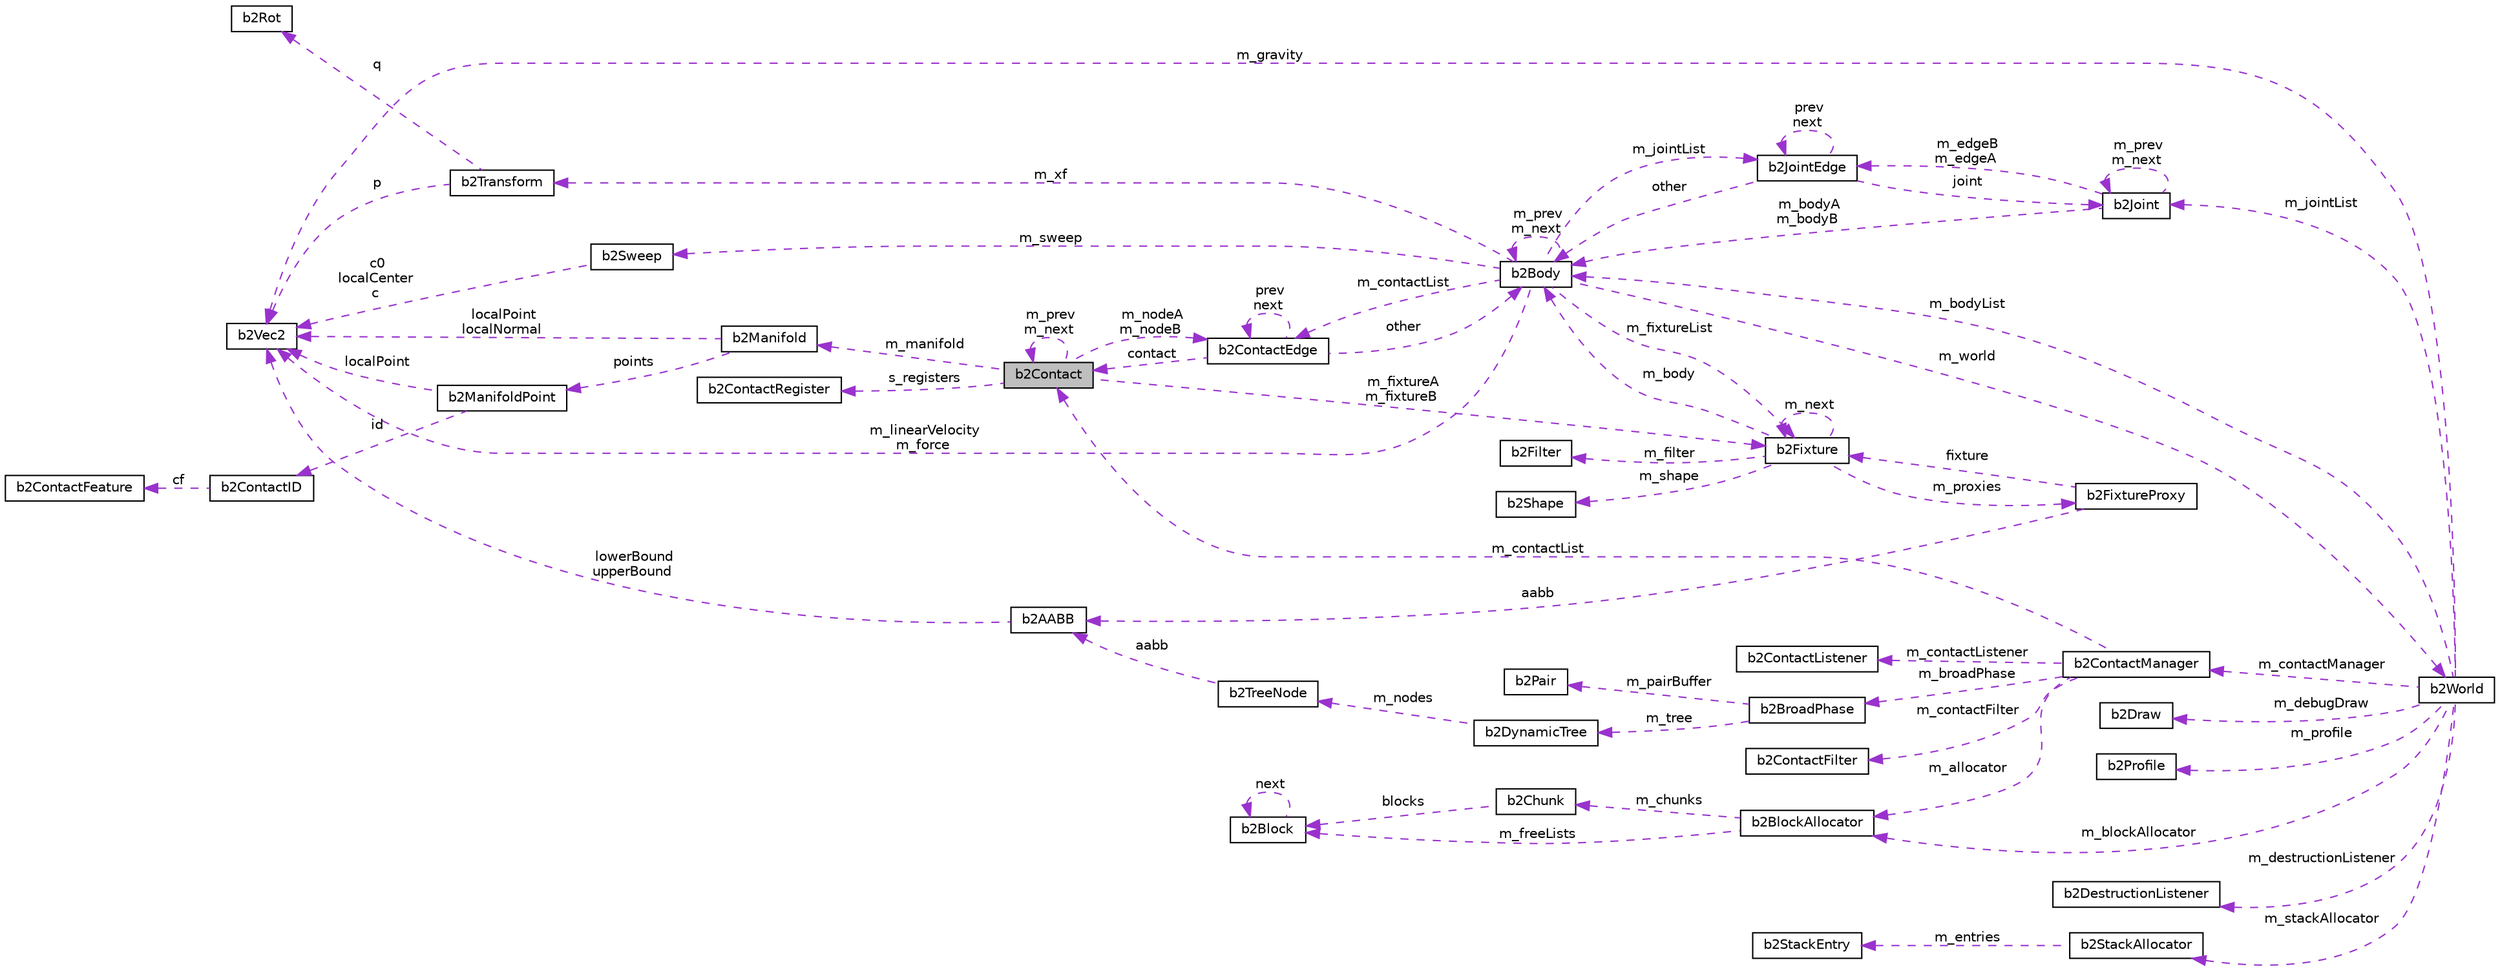 digraph "b2Contact"
{
  edge [fontname="Helvetica",fontsize="10",labelfontname="Helvetica",labelfontsize="10"];
  node [fontname="Helvetica",fontsize="10",shape=record];
  rankdir="LR";
  Node8 [label="b2Contact",height=0.2,width=0.4,color="black", fillcolor="grey75", style="filled", fontcolor="black"];
  Node9 -> Node8 [dir="back",color="darkorchid3",fontsize="10",style="dashed",label=" s_registers" ,fontname="Helvetica"];
  Node9 [label="b2ContactRegister",height=0.2,width=0.4,color="black", fillcolor="white", style="filled",URL="$structb2ContactRegister.html"];
  Node8 -> Node8 [dir="back",color="darkorchid3",fontsize="10",style="dashed",label=" m_prev\nm_next" ,fontname="Helvetica"];
  Node10 -> Node8 [dir="back",color="darkorchid3",fontsize="10",style="dashed",label=" m_manifold" ,fontname="Helvetica"];
  Node10 [label="b2Manifold",height=0.2,width=0.4,color="black", fillcolor="white", style="filled",URL="$structb2Manifold.html"];
  Node11 -> Node10 [dir="back",color="darkorchid3",fontsize="10",style="dashed",label=" localPoint\nlocalNormal" ,fontname="Helvetica"];
  Node11 [label="b2Vec2",height=0.2,width=0.4,color="black", fillcolor="white", style="filled",URL="$structb2Vec2.html",tooltip="A 2D column vector. "];
  Node12 -> Node10 [dir="back",color="darkorchid3",fontsize="10",style="dashed",label=" points" ,fontname="Helvetica"];
  Node12 [label="b2ManifoldPoint",height=0.2,width=0.4,color="black", fillcolor="white", style="filled",URL="$structb2ManifoldPoint.html"];
  Node11 -> Node12 [dir="back",color="darkorchid3",fontsize="10",style="dashed",label=" localPoint" ,fontname="Helvetica"];
  Node13 -> Node12 [dir="back",color="darkorchid3",fontsize="10",style="dashed",label=" id" ,fontname="Helvetica"];
  Node13 [label="b2ContactID",height=0.2,width=0.4,color="black", fillcolor="white", style="filled",URL="$unionb2ContactID.html",tooltip="Contact ids to facilitate warm starting. "];
  Node14 -> Node13 [dir="back",color="darkorchid3",fontsize="10",style="dashed",label=" cf" ,fontname="Helvetica"];
  Node14 [label="b2ContactFeature",height=0.2,width=0.4,color="black", fillcolor="white", style="filled",URL="$structb2ContactFeature.html"];
  Node15 -> Node8 [dir="back",color="darkorchid3",fontsize="10",style="dashed",label=" m_fixtureA\nm_fixtureB" ,fontname="Helvetica"];
  Node15 [label="b2Fixture",height=0.2,width=0.4,color="black", fillcolor="white", style="filled",URL="$classb2Fixture.html"];
  Node16 -> Node15 [dir="back",color="darkorchid3",fontsize="10",style="dashed",label=" m_body" ,fontname="Helvetica"];
  Node16 [label="b2Body",height=0.2,width=0.4,color="black", fillcolor="white", style="filled",URL="$classb2Body.html",tooltip="A rigid body. These are created via b2World::CreateBody. "];
  Node16 -> Node16 [dir="back",color="darkorchid3",fontsize="10",style="dashed",label=" m_prev\nm_next" ,fontname="Helvetica"];
  Node17 -> Node16 [dir="back",color="darkorchid3",fontsize="10",style="dashed",label=" m_jointList" ,fontname="Helvetica"];
  Node17 [label="b2JointEdge",height=0.2,width=0.4,color="black", fillcolor="white", style="filled",URL="$structb2JointEdge.html"];
  Node16 -> Node17 [dir="back",color="darkorchid3",fontsize="10",style="dashed",label=" other" ,fontname="Helvetica"];
  Node17 -> Node17 [dir="back",color="darkorchid3",fontsize="10",style="dashed",label=" prev\nnext" ,fontname="Helvetica"];
  Node18 -> Node17 [dir="back",color="darkorchid3",fontsize="10",style="dashed",label=" joint" ,fontname="Helvetica"];
  Node18 [label="b2Joint",height=0.2,width=0.4,color="black", fillcolor="white", style="filled",URL="$classb2Joint.html"];
  Node16 -> Node18 [dir="back",color="darkorchid3",fontsize="10",style="dashed",label=" m_bodyA\nm_bodyB" ,fontname="Helvetica"];
  Node17 -> Node18 [dir="back",color="darkorchid3",fontsize="10",style="dashed",label=" m_edgeB\nm_edgeA" ,fontname="Helvetica"];
  Node18 -> Node18 [dir="back",color="darkorchid3",fontsize="10",style="dashed",label=" m_prev\nm_next" ,fontname="Helvetica"];
  Node11 -> Node16 [dir="back",color="darkorchid3",fontsize="10",style="dashed",label=" m_linearVelocity\nm_force" ,fontname="Helvetica"];
  Node19 -> Node16 [dir="back",color="darkorchid3",fontsize="10",style="dashed",label=" m_sweep" ,fontname="Helvetica"];
  Node19 [label="b2Sweep",height=0.2,width=0.4,color="black", fillcolor="white", style="filled",URL="$structb2Sweep.html"];
  Node11 -> Node19 [dir="back",color="darkorchid3",fontsize="10",style="dashed",label=" c0\nlocalCenter\nc" ,fontname="Helvetica"];
  Node20 -> Node16 [dir="back",color="darkorchid3",fontsize="10",style="dashed",label=" m_xf" ,fontname="Helvetica"];
  Node20 [label="b2Transform",height=0.2,width=0.4,color="black", fillcolor="white", style="filled",URL="$structb2Transform.html"];
  Node11 -> Node20 [dir="back",color="darkorchid3",fontsize="10",style="dashed",label=" p" ,fontname="Helvetica"];
  Node21 -> Node20 [dir="back",color="darkorchid3",fontsize="10",style="dashed",label=" q" ,fontname="Helvetica"];
  Node21 [label="b2Rot",height=0.2,width=0.4,color="black", fillcolor="white", style="filled",URL="$structb2Rot.html",tooltip="Rotation. "];
  Node22 -> Node16 [dir="back",color="darkorchid3",fontsize="10",style="dashed",label=" m_contactList" ,fontname="Helvetica"];
  Node22 [label="b2ContactEdge",height=0.2,width=0.4,color="black", fillcolor="white", style="filled",URL="$structb2ContactEdge.html"];
  Node16 -> Node22 [dir="back",color="darkorchid3",fontsize="10",style="dashed",label=" other" ,fontname="Helvetica"];
  Node8 -> Node22 [dir="back",color="darkorchid3",fontsize="10",style="dashed",label=" contact" ,fontname="Helvetica"];
  Node22 -> Node22 [dir="back",color="darkorchid3",fontsize="10",style="dashed",label=" prev\nnext" ,fontname="Helvetica"];
  Node15 -> Node16 [dir="back",color="darkorchid3",fontsize="10",style="dashed",label=" m_fixtureList" ,fontname="Helvetica"];
  Node23 -> Node16 [dir="back",color="darkorchid3",fontsize="10",style="dashed",label=" m_world" ,fontname="Helvetica"];
  Node23 [label="b2World",height=0.2,width=0.4,color="black", fillcolor="white", style="filled",URL="$classb2World.html"];
  Node16 -> Node23 [dir="back",color="darkorchid3",fontsize="10",style="dashed",label=" m_bodyList" ,fontname="Helvetica"];
  Node24 -> Node23 [dir="back",color="darkorchid3",fontsize="10",style="dashed",label=" m_debugDraw" ,fontname="Helvetica"];
  Node24 [label="b2Draw",height=0.2,width=0.4,color="black", fillcolor="white", style="filled",URL="$classb2Draw.html"];
  Node11 -> Node23 [dir="back",color="darkorchid3",fontsize="10",style="dashed",label=" m_gravity" ,fontname="Helvetica"];
  Node25 -> Node23 [dir="back",color="darkorchid3",fontsize="10",style="dashed",label=" m_profile" ,fontname="Helvetica"];
  Node25 [label="b2Profile",height=0.2,width=0.4,color="black", fillcolor="white", style="filled",URL="$structb2Profile.html",tooltip="Profiling data. Times are in milliseconds. "];
  Node26 -> Node23 [dir="back",color="darkorchid3",fontsize="10",style="dashed",label=" m_blockAllocator" ,fontname="Helvetica"];
  Node26 [label="b2BlockAllocator",height=0.2,width=0.4,color="black", fillcolor="white", style="filled",URL="$classb2BlockAllocator.html"];
  Node27 -> Node26 [dir="back",color="darkorchid3",fontsize="10",style="dashed",label=" m_freeLists" ,fontname="Helvetica"];
  Node27 [label="b2Block",height=0.2,width=0.4,color="black", fillcolor="white", style="filled",URL="$structb2Block.html"];
  Node27 -> Node27 [dir="back",color="darkorchid3",fontsize="10",style="dashed",label=" next" ,fontname="Helvetica"];
  Node28 -> Node26 [dir="back",color="darkorchid3",fontsize="10",style="dashed",label=" m_chunks" ,fontname="Helvetica"];
  Node28 [label="b2Chunk",height=0.2,width=0.4,color="black", fillcolor="white", style="filled",URL="$structb2Chunk.html"];
  Node27 -> Node28 [dir="back",color="darkorchid3",fontsize="10",style="dashed",label=" blocks" ,fontname="Helvetica"];
  Node29 -> Node23 [dir="back",color="darkorchid3",fontsize="10",style="dashed",label=" m_destructionListener" ,fontname="Helvetica"];
  Node29 [label="b2DestructionListener",height=0.2,width=0.4,color="black", fillcolor="white", style="filled",URL="$classb2DestructionListener.html"];
  Node30 -> Node23 [dir="back",color="darkorchid3",fontsize="10",style="dashed",label=" m_contactManager" ,fontname="Helvetica"];
  Node30 [label="b2ContactManager",height=0.2,width=0.4,color="black", fillcolor="white", style="filled",URL="$classb2ContactManager.html"];
  Node26 -> Node30 [dir="back",color="darkorchid3",fontsize="10",style="dashed",label=" m_allocator" ,fontname="Helvetica"];
  Node8 -> Node30 [dir="back",color="darkorchid3",fontsize="10",style="dashed",label=" m_contactList" ,fontname="Helvetica"];
  Node31 -> Node30 [dir="back",color="darkorchid3",fontsize="10",style="dashed",label=" m_broadPhase" ,fontname="Helvetica"];
  Node31 [label="b2BroadPhase",height=0.2,width=0.4,color="black", fillcolor="white", style="filled",URL="$classb2BroadPhase.html"];
  Node32 -> Node31 [dir="back",color="darkorchid3",fontsize="10",style="dashed",label=" m_pairBuffer" ,fontname="Helvetica"];
  Node32 [label="b2Pair",height=0.2,width=0.4,color="black", fillcolor="white", style="filled",URL="$structb2Pair.html"];
  Node33 -> Node31 [dir="back",color="darkorchid3",fontsize="10",style="dashed",label=" m_tree" ,fontname="Helvetica"];
  Node33 [label="b2DynamicTree",height=0.2,width=0.4,color="black", fillcolor="white", style="filled",URL="$classb2DynamicTree.html"];
  Node34 -> Node33 [dir="back",color="darkorchid3",fontsize="10",style="dashed",label=" m_nodes" ,fontname="Helvetica"];
  Node34 [label="b2TreeNode",height=0.2,width=0.4,color="black", fillcolor="white", style="filled",URL="$structb2TreeNode.html",tooltip="A node in the dynamic tree. The client does not interact with this directly. "];
  Node35 -> Node34 [dir="back",color="darkorchid3",fontsize="10",style="dashed",label=" aabb" ,fontname="Helvetica"];
  Node35 [label="b2AABB",height=0.2,width=0.4,color="black", fillcolor="white", style="filled",URL="$structb2AABB.html",tooltip="An axis aligned bounding box. "];
  Node11 -> Node35 [dir="back",color="darkorchid3",fontsize="10",style="dashed",label=" lowerBound\nupperBound" ,fontname="Helvetica"];
  Node36 -> Node30 [dir="back",color="darkorchid3",fontsize="10",style="dashed",label=" m_contactFilter" ,fontname="Helvetica"];
  Node36 [label="b2ContactFilter",height=0.2,width=0.4,color="black", fillcolor="white", style="filled",URL="$classb2ContactFilter.html"];
  Node37 -> Node30 [dir="back",color="darkorchid3",fontsize="10",style="dashed",label=" m_contactListener" ,fontname="Helvetica"];
  Node37 [label="b2ContactListener",height=0.2,width=0.4,color="black", fillcolor="white", style="filled",URL="$classb2ContactListener.html"];
  Node38 -> Node23 [dir="back",color="darkorchid3",fontsize="10",style="dashed",label=" m_stackAllocator" ,fontname="Helvetica"];
  Node38 [label="b2StackAllocator",height=0.2,width=0.4,color="black", fillcolor="white", style="filled",URL="$classb2StackAllocator.html"];
  Node39 -> Node38 [dir="back",color="darkorchid3",fontsize="10",style="dashed",label=" m_entries" ,fontname="Helvetica"];
  Node39 [label="b2StackEntry",height=0.2,width=0.4,color="black", fillcolor="white", style="filled",URL="$structb2StackEntry.html"];
  Node18 -> Node23 [dir="back",color="darkorchid3",fontsize="10",style="dashed",label=" m_jointList" ,fontname="Helvetica"];
  Node40 -> Node15 [dir="back",color="darkorchid3",fontsize="10",style="dashed",label=" m_proxies" ,fontname="Helvetica"];
  Node40 [label="b2FixtureProxy",height=0.2,width=0.4,color="black", fillcolor="white", style="filled",URL="$structb2FixtureProxy.html",tooltip="This proxy is used internally to connect fixtures to the broad-phase. "];
  Node35 -> Node40 [dir="back",color="darkorchid3",fontsize="10",style="dashed",label=" aabb" ,fontname="Helvetica"];
  Node15 -> Node40 [dir="back",color="darkorchid3",fontsize="10",style="dashed",label=" fixture" ,fontname="Helvetica"];
  Node41 -> Node15 [dir="back",color="darkorchid3",fontsize="10",style="dashed",label=" m_shape" ,fontname="Helvetica"];
  Node41 [label="b2Shape",height=0.2,width=0.4,color="black", fillcolor="white", style="filled",URL="$classb2Shape.html"];
  Node42 -> Node15 [dir="back",color="darkorchid3",fontsize="10",style="dashed",label=" m_filter" ,fontname="Helvetica"];
  Node42 [label="b2Filter",height=0.2,width=0.4,color="black", fillcolor="white", style="filled",URL="$structb2Filter.html",tooltip="This holds contact filtering data. "];
  Node15 -> Node15 [dir="back",color="darkorchid3",fontsize="10",style="dashed",label=" m_next" ,fontname="Helvetica"];
  Node22 -> Node8 [dir="back",color="darkorchid3",fontsize="10",style="dashed",label=" m_nodeA\nm_nodeB" ,fontname="Helvetica"];
}

